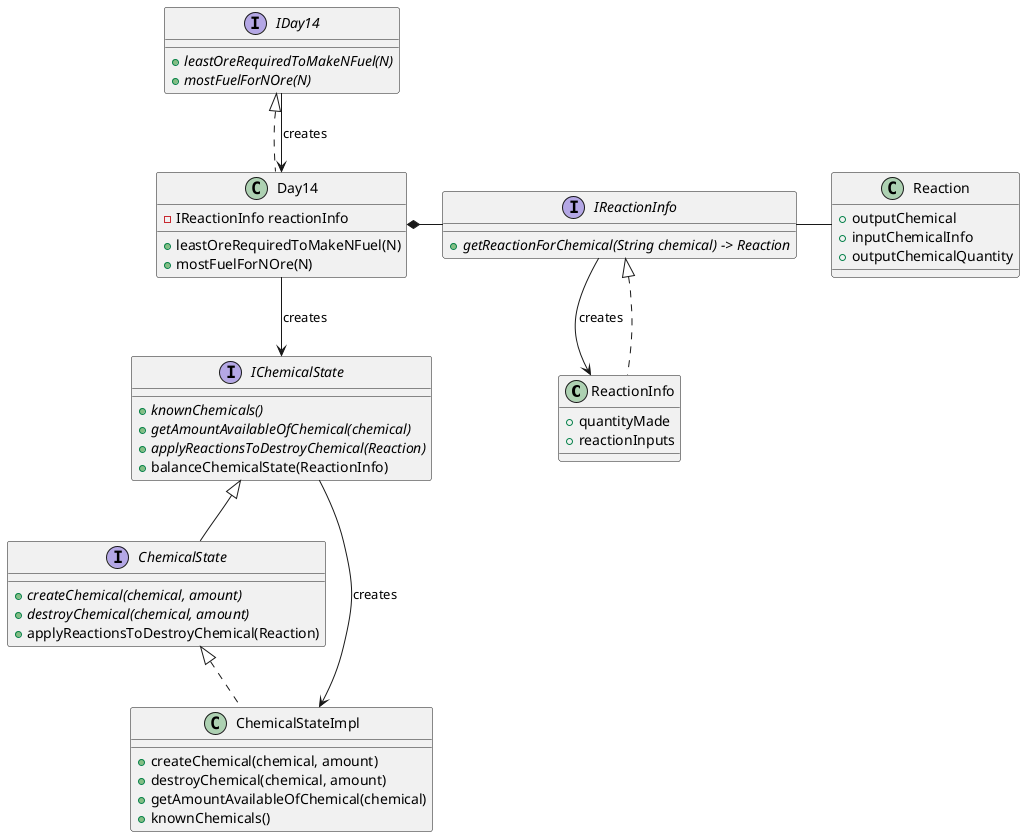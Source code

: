 @startuml
'https://plantuml.com/class-diagram



class ReactionInfo {
+ quantityMade
+ reactionInputs
}


interface IReactionInfo {
+{abstract}getReactionForChemical(String chemical) -> Reaction
}

IReactionInfo - Reaction

class Reaction {
+outputChemical
+inputChemicalInfo
+outputChemicalQuantity
}

interface IDay14 {
+{abstract}leastOreRequiredToMakeNFuel(N)
+{abstract}mostFuelForNOre(N)

}

class Day14 {
-IReactionInfo reactionInfo
+leastOreRequiredToMakeNFuel(N)
+mostFuelForNOre(N)

}



IDay14 <|.. Day14

Day14 *- IReactionInfo
IReactionInfo <|.. ReactionInfo

Day14 --> IChemicalState : "creates"

interface IChemicalState {
+ {abstract} knownChemicals()
+ {abstract} getAmountAvailableOfChemical(chemical)
+ {abstract} applyReactionsToDestroyChemical(Reaction)
+balanceChemicalState(ReactionInfo)
}

interface ChemicalState {
+ {abstract} createChemical(chemical, amount)
+ {abstract} destroyChemical(chemical, amount)
+ applyReactionsToDestroyChemical(Reaction)
}

IChemicalState <|-- ChemicalState

ChemicalState <|.. ChemicalStateImpl

class ChemicalStateImpl {
+ createChemical(chemical, amount)
+ destroyChemical(chemical, amount)
+ getAmountAvailableOfChemical(chemical)
+ knownChemicals()
}

IChemicalState --> ChemicalStateImpl: "creates"
IDay14 --> Day14: "creates"
IReactionInfo --> ReactionInfo: "creates"



@enduml